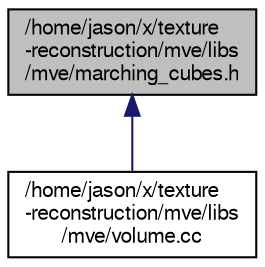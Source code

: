 digraph "/home/jason/x/texture-reconstruction/mve/libs/mve/marching_cubes.h"
{
  edge [fontname="FreeSans",fontsize="10",labelfontname="FreeSans",labelfontsize="10"];
  node [fontname="FreeSans",fontsize="10",shape=record];
  Node30 [label="/home/jason/x/texture\l-reconstruction/mve/libs\l/mve/marching_cubes.h",height=0.2,width=0.4,color="black", fillcolor="grey75", style="filled", fontcolor="black"];
  Node30 -> Node31 [dir="back",color="midnightblue",fontsize="10",style="solid",fontname="FreeSans"];
  Node31 [label="/home/jason/x/texture\l-reconstruction/mve/libs\l/mve/volume.cc",height=0.2,width=0.4,color="black", fillcolor="white", style="filled",URL="$volume_8cc.html"];
}

